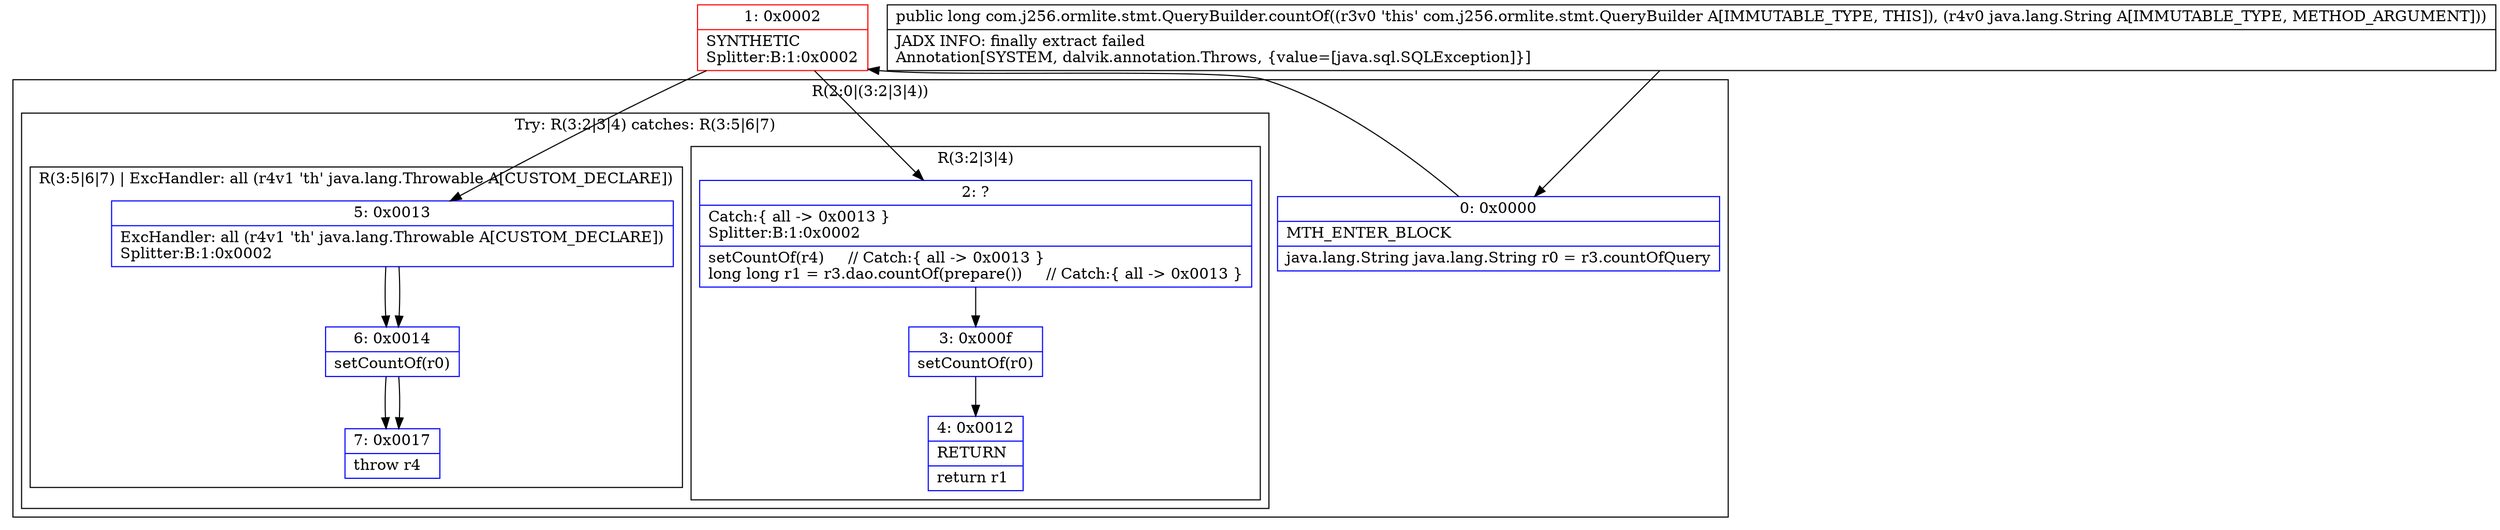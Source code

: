 digraph "CFG forcom.j256.ormlite.stmt.QueryBuilder.countOf(Ljava\/lang\/String;)J" {
subgraph cluster_Region_1872538272 {
label = "R(2:0|(3:2|3|4))";
node [shape=record,color=blue];
Node_0 [shape=record,label="{0\:\ 0x0000|MTH_ENTER_BLOCK\l|java.lang.String java.lang.String r0 = r3.countOfQuery\l}"];
subgraph cluster_TryCatchRegion_1628309186 {
label = "Try: R(3:2|3|4) catches: R(3:5|6|7)";
node [shape=record,color=blue];
subgraph cluster_Region_1441795855 {
label = "R(3:2|3|4)";
node [shape=record,color=blue];
Node_2 [shape=record,label="{2\:\ ?|Catch:\{ all \-\> 0x0013 \}\lSplitter:B:1:0x0002\l|setCountOf(r4)     \/\/ Catch:\{ all \-\> 0x0013 \}\llong long r1 = r3.dao.countOf(prepare())     \/\/ Catch:\{ all \-\> 0x0013 \}\l}"];
Node_3 [shape=record,label="{3\:\ 0x000f|setCountOf(r0)\l}"];
Node_4 [shape=record,label="{4\:\ 0x0012|RETURN\l|return r1\l}"];
}
subgraph cluster_Region_415548532 {
label = "R(3:5|6|7) | ExcHandler: all (r4v1 'th' java.lang.Throwable A[CUSTOM_DECLARE])\l";
node [shape=record,color=blue];
Node_5 [shape=record,label="{5\:\ 0x0013|ExcHandler: all (r4v1 'th' java.lang.Throwable A[CUSTOM_DECLARE])\lSplitter:B:1:0x0002\l}"];
Node_6 [shape=record,label="{6\:\ 0x0014|setCountOf(r0)\l}"];
Node_7 [shape=record,label="{7\:\ 0x0017|throw r4\l}"];
}
}
}
subgraph cluster_Region_415548532 {
label = "R(3:5|6|7) | ExcHandler: all (r4v1 'th' java.lang.Throwable A[CUSTOM_DECLARE])\l";
node [shape=record,color=blue];
Node_5 [shape=record,label="{5\:\ 0x0013|ExcHandler: all (r4v1 'th' java.lang.Throwable A[CUSTOM_DECLARE])\lSplitter:B:1:0x0002\l}"];
Node_6 [shape=record,label="{6\:\ 0x0014|setCountOf(r0)\l}"];
Node_7 [shape=record,label="{7\:\ 0x0017|throw r4\l}"];
}
Node_1 [shape=record,color=red,label="{1\:\ 0x0002|SYNTHETIC\lSplitter:B:1:0x0002\l}"];
MethodNode[shape=record,label="{public long com.j256.ormlite.stmt.QueryBuilder.countOf((r3v0 'this' com.j256.ormlite.stmt.QueryBuilder A[IMMUTABLE_TYPE, THIS]), (r4v0 java.lang.String A[IMMUTABLE_TYPE, METHOD_ARGUMENT]))  | JADX INFO: finally extract failed\lAnnotation[SYSTEM, dalvik.annotation.Throws, \{value=[java.sql.SQLException]\}]\l}"];
MethodNode -> Node_0;
Node_0 -> Node_1;
Node_2 -> Node_3;
Node_3 -> Node_4;
Node_5 -> Node_6;
Node_6 -> Node_7;
Node_5 -> Node_6;
Node_6 -> Node_7;
Node_1 -> Node_2;
Node_1 -> Node_5;
}

